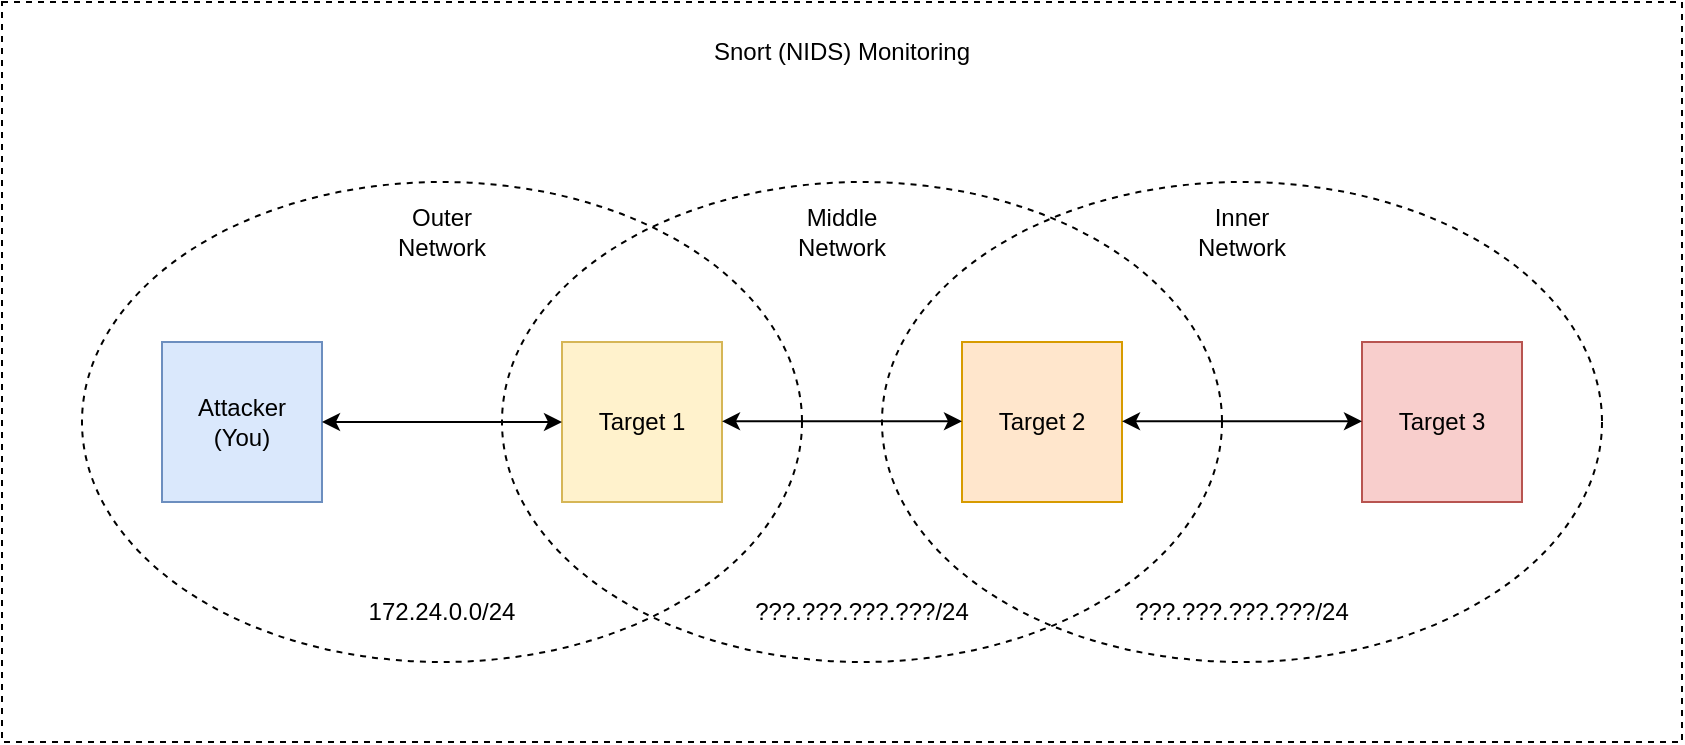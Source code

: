 <mxfile version="24.6.5" type="device">
  <diagram name="Page-1" id="vUgbPtXCetxUiWTgheAr">
    <mxGraphModel dx="1907" dy="746" grid="1" gridSize="10" guides="1" tooltips="1" connect="1" arrows="0" fold="1" page="1" pageScale="1" pageWidth="827" pageHeight="1169" math="0" shadow="0">
      <root>
        <mxCell id="0" />
        <mxCell id="1" parent="0" />
        <mxCell id="PgSF4D9SBhkgy_IO1VnB-7" value="" style="ellipse;whiteSpace=wrap;html=1;fillColor=none;dashed=1;" vertex="1" parent="1">
          <mxGeometry y="160" width="360" height="240" as="geometry" />
        </mxCell>
        <mxCell id="PgSF4D9SBhkgy_IO1VnB-8" value="" style="ellipse;whiteSpace=wrap;html=1;fillColor=none;dashed=1;" vertex="1" parent="1">
          <mxGeometry x="210" y="160" width="360" height="240" as="geometry" />
        </mxCell>
        <mxCell id="PgSF4D9SBhkgy_IO1VnB-9" value="" style="ellipse;whiteSpace=wrap;html=1;fillColor=none;dashed=1;" vertex="1" parent="1">
          <mxGeometry x="400" y="160" width="360" height="240" as="geometry" />
        </mxCell>
        <mxCell id="PgSF4D9SBhkgy_IO1VnB-1" value="Attacker&lt;br&gt;(You)" style="whiteSpace=wrap;html=1;aspect=fixed;fillColor=#dae8fc;strokeColor=#6c8ebf;" vertex="1" parent="1">
          <mxGeometry x="40" y="240" width="80" height="80" as="geometry" />
        </mxCell>
        <mxCell id="PgSF4D9SBhkgy_IO1VnB-2" value="Target 1" style="whiteSpace=wrap;html=1;aspect=fixed;fillColor=#fff2cc;strokeColor=#d6b656;" vertex="1" parent="1">
          <mxGeometry x="240" y="240" width="80" height="80" as="geometry" />
        </mxCell>
        <mxCell id="PgSF4D9SBhkgy_IO1VnB-3" value="Target 2" style="whiteSpace=wrap;html=1;aspect=fixed;fillColor=#ffe6cc;strokeColor=#d79b00;" vertex="1" parent="1">
          <mxGeometry x="440" y="240" width="80" height="80" as="geometry" />
        </mxCell>
        <mxCell id="PgSF4D9SBhkgy_IO1VnB-4" value="Target 3" style="whiteSpace=wrap;html=1;aspect=fixed;fillColor=#f8cecc;strokeColor=#b85450;" vertex="1" parent="1">
          <mxGeometry x="640" y="240" width="80" height="80" as="geometry" />
        </mxCell>
        <mxCell id="PgSF4D9SBhkgy_IO1VnB-10" value="Outer&lt;br&gt;Network" style="text;html=1;align=center;verticalAlign=middle;whiteSpace=wrap;rounded=0;" vertex="1" parent="1">
          <mxGeometry x="150" y="170" width="60" height="30" as="geometry" />
        </mxCell>
        <mxCell id="PgSF4D9SBhkgy_IO1VnB-11" value="Middle&lt;br&gt;Network" style="text;html=1;align=center;verticalAlign=middle;whiteSpace=wrap;rounded=0;" vertex="1" parent="1">
          <mxGeometry x="350" y="170" width="60" height="30" as="geometry" />
        </mxCell>
        <mxCell id="PgSF4D9SBhkgy_IO1VnB-12" value="Inner&lt;br&gt;Network" style="text;html=1;align=center;verticalAlign=middle;whiteSpace=wrap;rounded=0;" vertex="1" parent="1">
          <mxGeometry x="550" y="170" width="60" height="30" as="geometry" />
        </mxCell>
        <mxCell id="PgSF4D9SBhkgy_IO1VnB-13" value="" style="endArrow=classic;startArrow=classic;html=1;rounded=0;entryX=0;entryY=0.5;entryDx=0;entryDy=0;exitX=1;exitY=0.5;exitDx=0;exitDy=0;" edge="1" parent="1" source="PgSF4D9SBhkgy_IO1VnB-1" target="PgSF4D9SBhkgy_IO1VnB-2">
          <mxGeometry width="50" height="50" relative="1" as="geometry">
            <mxPoint x="120" y="300" as="sourcePoint" />
            <mxPoint x="170" y="250" as="targetPoint" />
          </mxGeometry>
        </mxCell>
        <mxCell id="PgSF4D9SBhkgy_IO1VnB-14" value="" style="endArrow=classic;startArrow=classic;html=1;rounded=0;entryX=0;entryY=0.5;entryDx=0;entryDy=0;exitX=1;exitY=0.5;exitDx=0;exitDy=0;" edge="1" parent="1">
          <mxGeometry width="50" height="50" relative="1" as="geometry">
            <mxPoint x="320" y="279.66" as="sourcePoint" />
            <mxPoint x="440" y="279.66" as="targetPoint" />
          </mxGeometry>
        </mxCell>
        <mxCell id="PgSF4D9SBhkgy_IO1VnB-15" value="" style="endArrow=classic;startArrow=classic;html=1;rounded=0;entryX=0;entryY=0.5;entryDx=0;entryDy=0;exitX=1;exitY=0.5;exitDx=0;exitDy=0;" edge="1" parent="1">
          <mxGeometry width="50" height="50" relative="1" as="geometry">
            <mxPoint x="520" y="279.66" as="sourcePoint" />
            <mxPoint x="640" y="279.66" as="targetPoint" />
          </mxGeometry>
        </mxCell>
        <mxCell id="PgSF4D9SBhkgy_IO1VnB-16" value="" style="rounded=0;whiteSpace=wrap;html=1;fillColor=none;dashed=1;" vertex="1" parent="1">
          <mxGeometry x="-40" y="70" width="840" height="370" as="geometry" />
        </mxCell>
        <mxCell id="PgSF4D9SBhkgy_IO1VnB-17" value="Snort (NIDS) Monitoring" style="text;html=1;align=center;verticalAlign=middle;whiteSpace=wrap;rounded=0;" vertex="1" parent="1">
          <mxGeometry x="310" y="80" width="140" height="30" as="geometry" />
        </mxCell>
        <mxCell id="PgSF4D9SBhkgy_IO1VnB-18" value="172.24.0.0/24" style="text;html=1;align=center;verticalAlign=middle;whiteSpace=wrap;rounded=0;" vertex="1" parent="1">
          <mxGeometry x="135" y="360" width="90" height="30" as="geometry" />
        </mxCell>
        <mxCell id="PgSF4D9SBhkgy_IO1VnB-19" value="???.???.???.???/24" style="text;html=1;align=center;verticalAlign=middle;whiteSpace=wrap;rounded=0;" vertex="1" parent="1">
          <mxGeometry x="330" y="360" width="120" height="30" as="geometry" />
        </mxCell>
        <mxCell id="PgSF4D9SBhkgy_IO1VnB-23" value="???.???.???.???/24" style="text;html=1;align=center;verticalAlign=middle;whiteSpace=wrap;rounded=0;" vertex="1" parent="1">
          <mxGeometry x="520" y="360" width="120" height="30" as="geometry" />
        </mxCell>
        <mxCell id="PgSF4D9SBhkgy_IO1VnB-25" style="edgeStyle=orthogonalEdgeStyle;rounded=0;orthogonalLoop=1;jettySize=auto;html=1;exitX=0.5;exitY=1;exitDx=0;exitDy=0;" edge="1" parent="1" source="PgSF4D9SBhkgy_IO1VnB-23" target="PgSF4D9SBhkgy_IO1VnB-23">
          <mxGeometry relative="1" as="geometry" />
        </mxCell>
      </root>
    </mxGraphModel>
  </diagram>
</mxfile>
